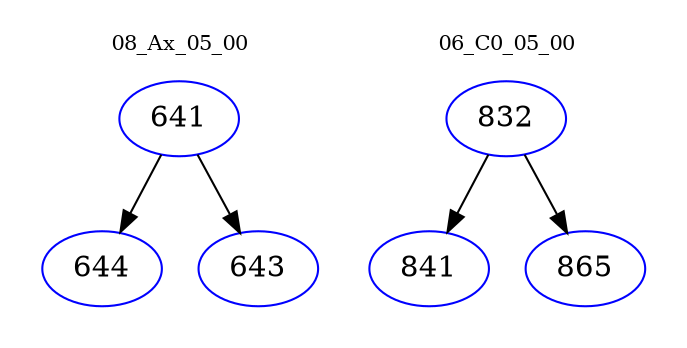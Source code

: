 digraph{
subgraph cluster_0 {
color = white
label = "08_Ax_05_00";
fontsize=10;
T0_641 [label="641", color="blue"]
T0_641 -> T0_644 [color="black"]
T0_644 [label="644", color="blue"]
T0_641 -> T0_643 [color="black"]
T0_643 [label="643", color="blue"]
}
subgraph cluster_1 {
color = white
label = "06_C0_05_00";
fontsize=10;
T1_832 [label="832", color="blue"]
T1_832 -> T1_841 [color="black"]
T1_841 [label="841", color="blue"]
T1_832 -> T1_865 [color="black"]
T1_865 [label="865", color="blue"]
}
}
